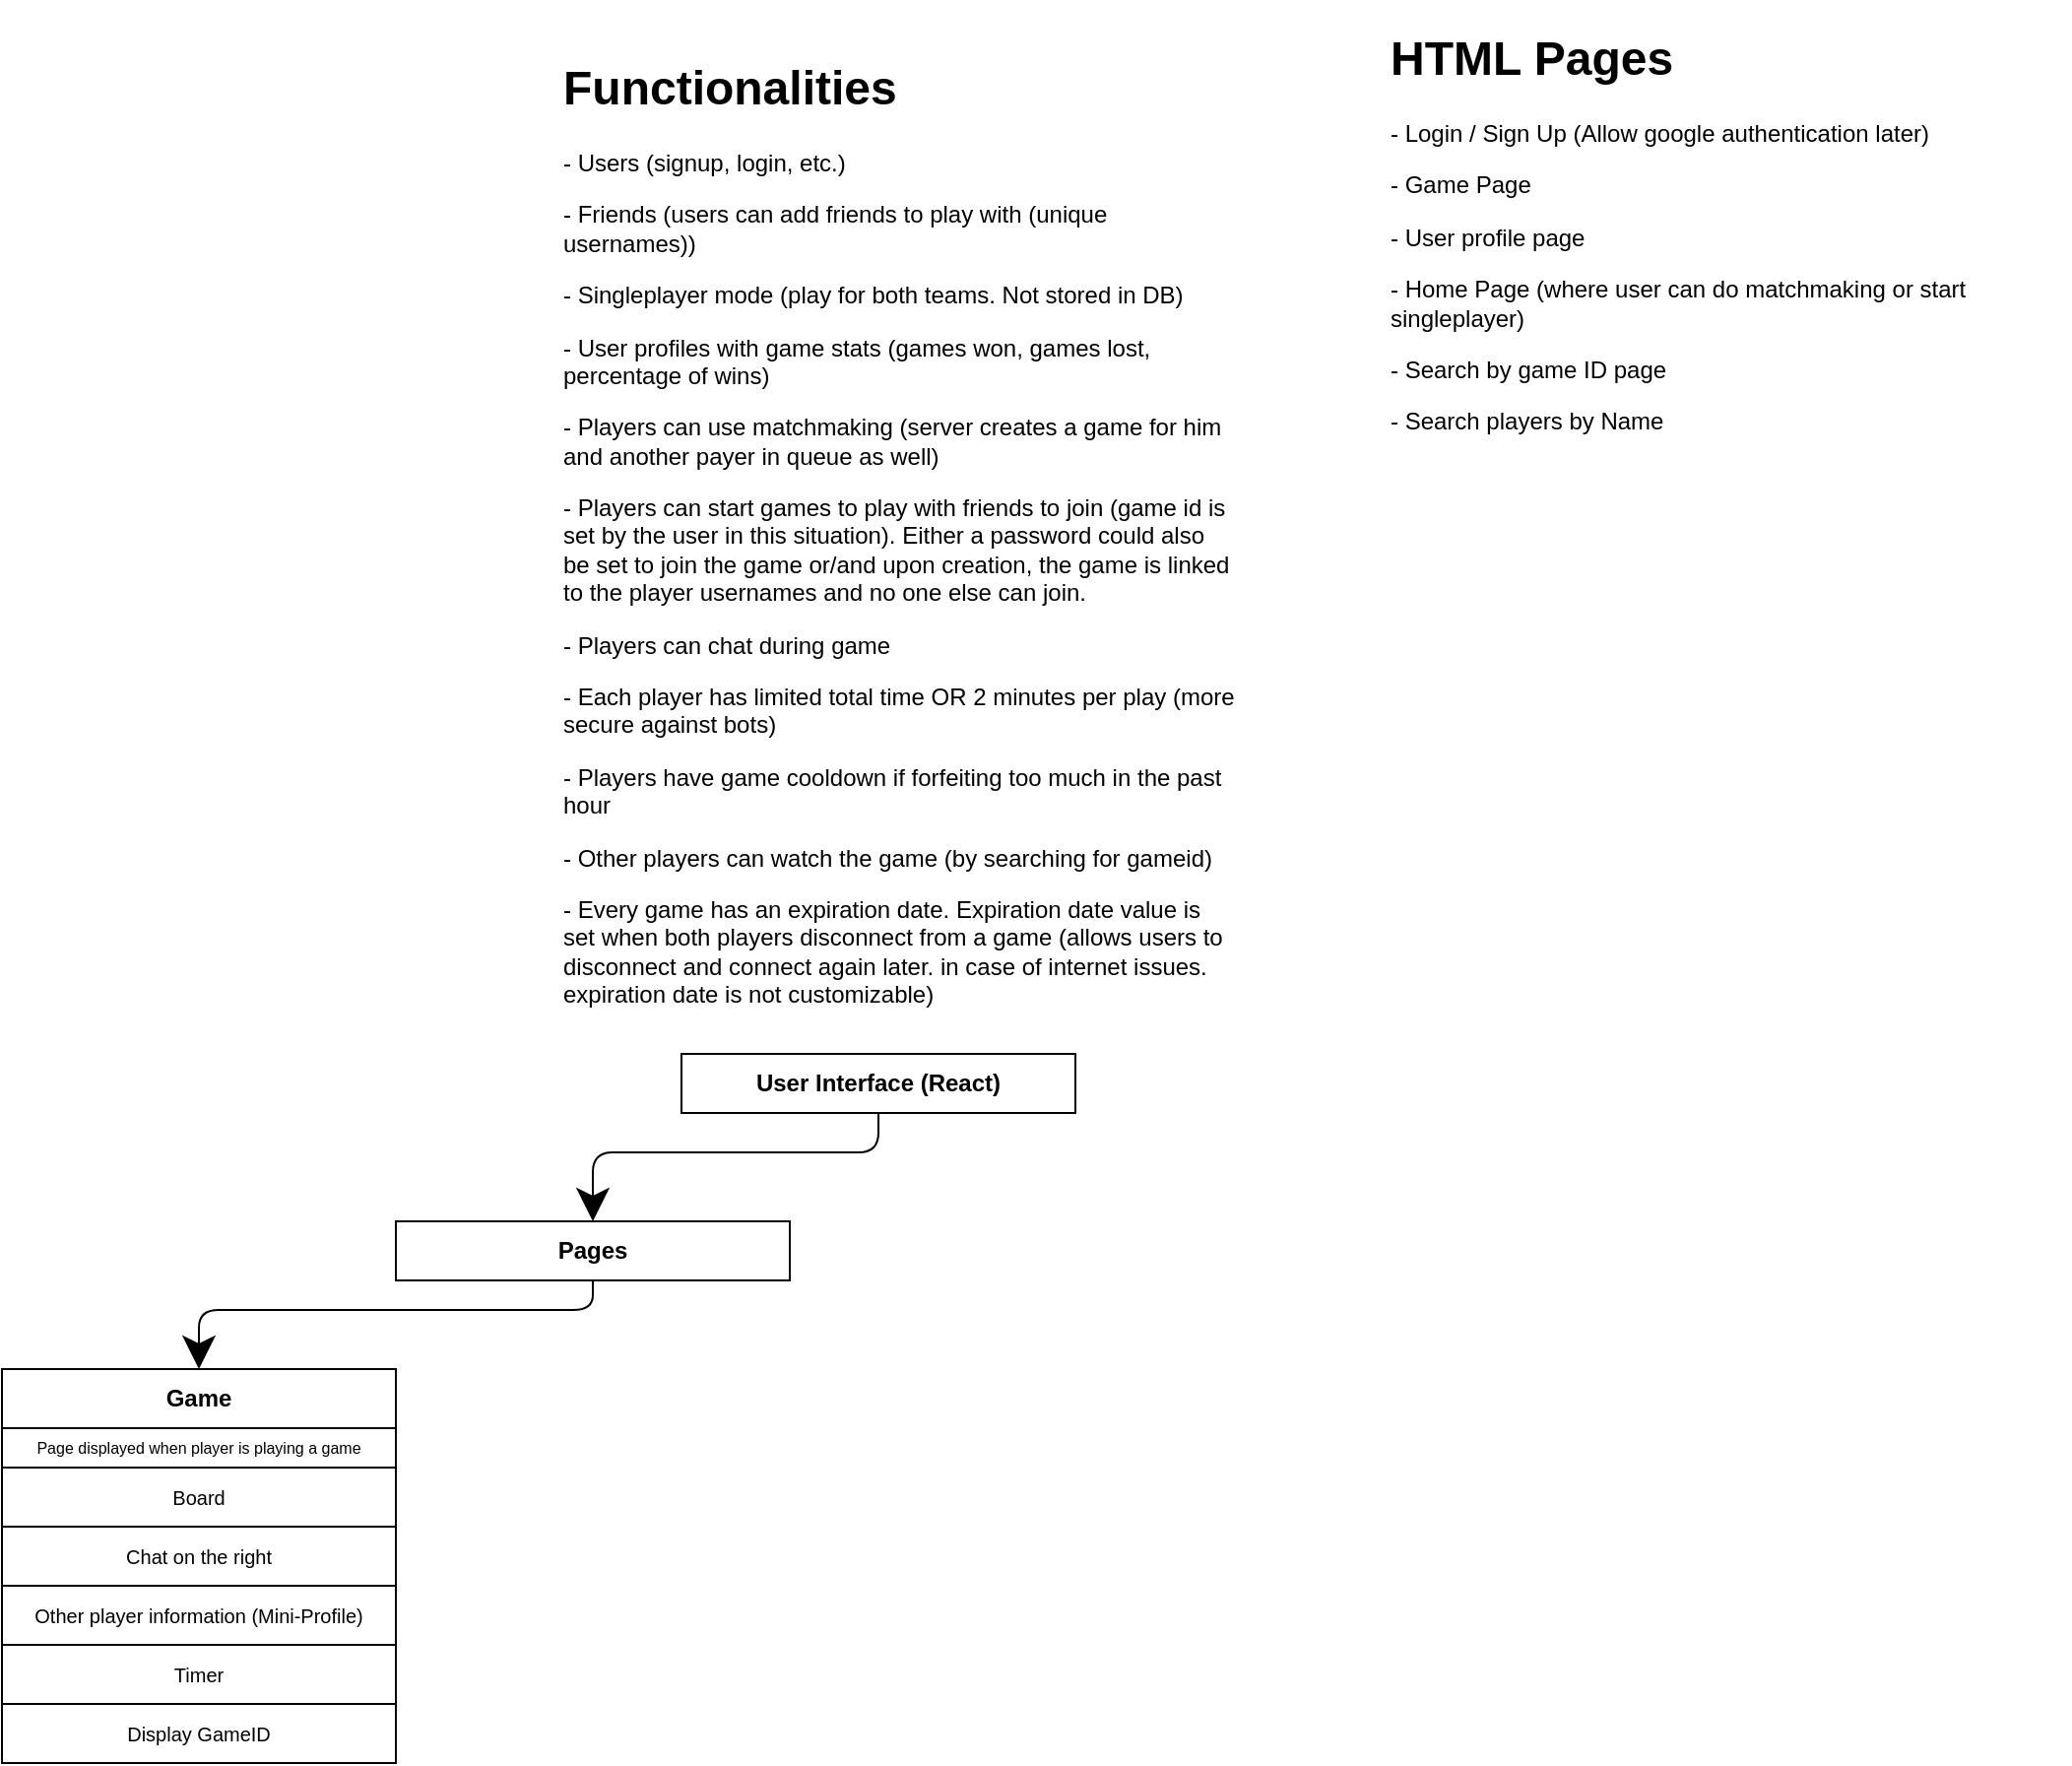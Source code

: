 <mxfile version="15.3.5" type="device"><diagram id="U9nhjDZJnHtMCYs1VsnQ" name="Page-1"><mxGraphModel dx="1297" dy="1538" grid="1" gridSize="10" guides="1" tooltips="1" connect="1" arrows="1" fold="1" page="1" pageScale="1" pageWidth="850" pageHeight="1100" math="0" shadow="0"><root><mxCell id="0"/><mxCell id="1" parent="0"/><mxCell id="Q8GLnRhv6JNhT7H6aulC-1" value="&lt;h1&gt;Functionalities&lt;/h1&gt;&lt;p&gt;- Users (signup, login, etc.)&lt;/p&gt;&lt;p&gt;- Friends (users can add friends to play with (unique usernames))&lt;/p&gt;&lt;p&gt;- Singleplayer mode (play for both teams. Not stored in DB)&lt;/p&gt;&lt;p&gt;- User profiles with game stats (games won, games lost, percentage of wins)&lt;/p&gt;&lt;p&gt;- Players can use matchmaking (server creates a game for him and another payer in queue as well)&lt;/p&gt;&lt;p&gt;- Players can start games to play with friends to join (game id is set by the user in this situation). Either a password could also be set to join the game or/and upon creation, the game is linked to the player usernames and no one else can join.&lt;/p&gt;&lt;p&gt;- Players can chat during game&lt;/p&gt;&lt;p&gt;- Each player has limited total time OR 2 minutes per play (more secure against bots)&lt;/p&gt;&lt;p&gt;- Players have game cooldown if forfeiting too much in the past hour&lt;/p&gt;&lt;p&gt;- Other players can watch the game (by searching for gameid)&lt;/p&gt;&lt;p&gt;- Every game has an expiration date. Expiration date value is set when both players disconnect from a game (allows users to disconnect and connect again later. in case of internet issues. expiration date is not customizable)&lt;/p&gt;" style="text;html=1;strokeColor=none;fillColor=none;spacing=5;spacingTop=-20;whiteSpace=wrap;overflow=hidden;rounded=0;hachureGap=4;pointerEvents=0;" parent="1" vertex="1"><mxGeometry x="60" y="-60" width="350" height="500" as="geometry"/></mxCell><mxCell id="Q8GLnRhv6JNhT7H6aulC-2" value="&lt;h1&gt;HTML Pages&lt;/h1&gt;&lt;p&gt;- Login / Sign Up (Allow google authentication later)&lt;/p&gt;&lt;p&gt;- Game Page&lt;/p&gt;&lt;p&gt;- User profile page&lt;/p&gt;&lt;p&gt;- Home Page (where user can do matchmaking or start singleplayer)&lt;/p&gt;&lt;p&gt;- Search by game ID page&lt;/p&gt;&lt;p&gt;- Search players by Name&lt;/p&gt;" style="text;html=1;strokeColor=none;fillColor=none;spacing=5;spacingTop=-20;whiteSpace=wrap;overflow=hidden;rounded=0;hachureGap=4;pointerEvents=0;" parent="1" vertex="1"><mxGeometry x="480" y="-75" width="350" height="330" as="geometry"/></mxCell><mxCell id="Q8GLnRhv6JNhT7H6aulC-3" value="User Interface (React)" style="rounded=0;whiteSpace=wrap;html=1;hachureGap=4;pointerEvents=0;fontStyle=1" parent="1" vertex="1"><mxGeometry x="125" y="450" width="200" height="30" as="geometry"/></mxCell><mxCell id="Q8GLnRhv6JNhT7H6aulC-4" value="Pages" style="rounded=0;whiteSpace=wrap;html=1;hachureGap=4;pointerEvents=0;fontStyle=1" parent="1" vertex="1"><mxGeometry x="-20" y="535" width="200" height="30" as="geometry"/></mxCell><mxCell id="Q8GLnRhv6JNhT7H6aulC-5" value="" style="endArrow=classic;html=1;startSize=14;endSize=14;sourcePerimeterSpacing=8;targetPerimeterSpacing=8;exitX=0.5;exitY=1;exitDx=0;exitDy=0;entryX=0.5;entryY=0;entryDx=0;entryDy=0;" parent="1" source="Q8GLnRhv6JNhT7H6aulC-3" target="Q8GLnRhv6JNhT7H6aulC-4" edge="1"><mxGeometry width="50" height="50" relative="1" as="geometry"><mxPoint x="60" y="550" as="sourcePoint"/><mxPoint x="110" y="500" as="targetPoint"/><Array as="points"><mxPoint x="225" y="500"/><mxPoint x="80" y="500"/></Array></mxGeometry></mxCell><mxCell id="Q8GLnRhv6JNhT7H6aulC-6" value="" style="endArrow=classic;html=1;startSize=14;endSize=14;sourcePerimeterSpacing=8;targetPerimeterSpacing=8;exitX=0.5;exitY=1;exitDx=0;exitDy=0;entryX=0.5;entryY=0;entryDx=0;entryDy=0;" parent="1" source="Q8GLnRhv6JNhT7H6aulC-4" target="Q8GLnRhv6JNhT7H6aulC-7" edge="1"><mxGeometry width="50" height="50" relative="1" as="geometry"><mxPoint x="80" y="700" as="sourcePoint"/><mxPoint x="-120" y="620" as="targetPoint"/><Array as="points"><mxPoint x="80" y="580"/><mxPoint x="-120" y="580"/></Array></mxGeometry></mxCell><mxCell id="Q8GLnRhv6JNhT7H6aulC-7" value="Game" style="rounded=0;whiteSpace=wrap;html=1;hachureGap=4;pointerEvents=0;fontStyle=1" parent="1" vertex="1"><mxGeometry x="-220" y="610" width="200" height="30" as="geometry"/></mxCell><mxCell id="Q8GLnRhv6JNhT7H6aulC-8" value="Page displayed when player is playing a game" style="rounded=0;whiteSpace=wrap;html=1;hachureGap=4;pointerEvents=0;fontSize=8;" parent="1" vertex="1"><mxGeometry x="-220" y="640" width="200" height="20" as="geometry"/></mxCell><mxCell id="Q8GLnRhv6JNhT7H6aulC-10" value="Board" style="rounded=0;whiteSpace=wrap;html=1;hachureGap=4;pointerEvents=0;fontSize=10;" parent="1" vertex="1"><mxGeometry x="-220" y="660" width="200" height="30" as="geometry"/></mxCell><mxCell id="Q8GLnRhv6JNhT7H6aulC-11" value="Chat on the right" style="rounded=0;whiteSpace=wrap;html=1;hachureGap=4;pointerEvents=0;fontSize=10;" parent="1" vertex="1"><mxGeometry x="-220" y="690" width="200" height="30" as="geometry"/></mxCell><mxCell id="Q8GLnRhv6JNhT7H6aulC-12" value="Other player information (Mini-Profile)" style="rounded=0;whiteSpace=wrap;html=1;hachureGap=4;pointerEvents=0;fontSize=10;" parent="1" vertex="1"><mxGeometry x="-220" y="720" width="200" height="30" as="geometry"/></mxCell><mxCell id="Q8GLnRhv6JNhT7H6aulC-13" value="Timer" style="rounded=0;whiteSpace=wrap;html=1;hachureGap=4;pointerEvents=0;fontSize=10;" parent="1" vertex="1"><mxGeometry x="-220" y="750" width="200" height="30" as="geometry"/></mxCell><mxCell id="Q8GLnRhv6JNhT7H6aulC-16" value="Display GameID" style="rounded=0;whiteSpace=wrap;html=1;hachureGap=4;pointerEvents=0;fontSize=10;" parent="1" vertex="1"><mxGeometry x="-220" y="780" width="200" height="30" as="geometry"/></mxCell></root></mxGraphModel></diagram></mxfile>
